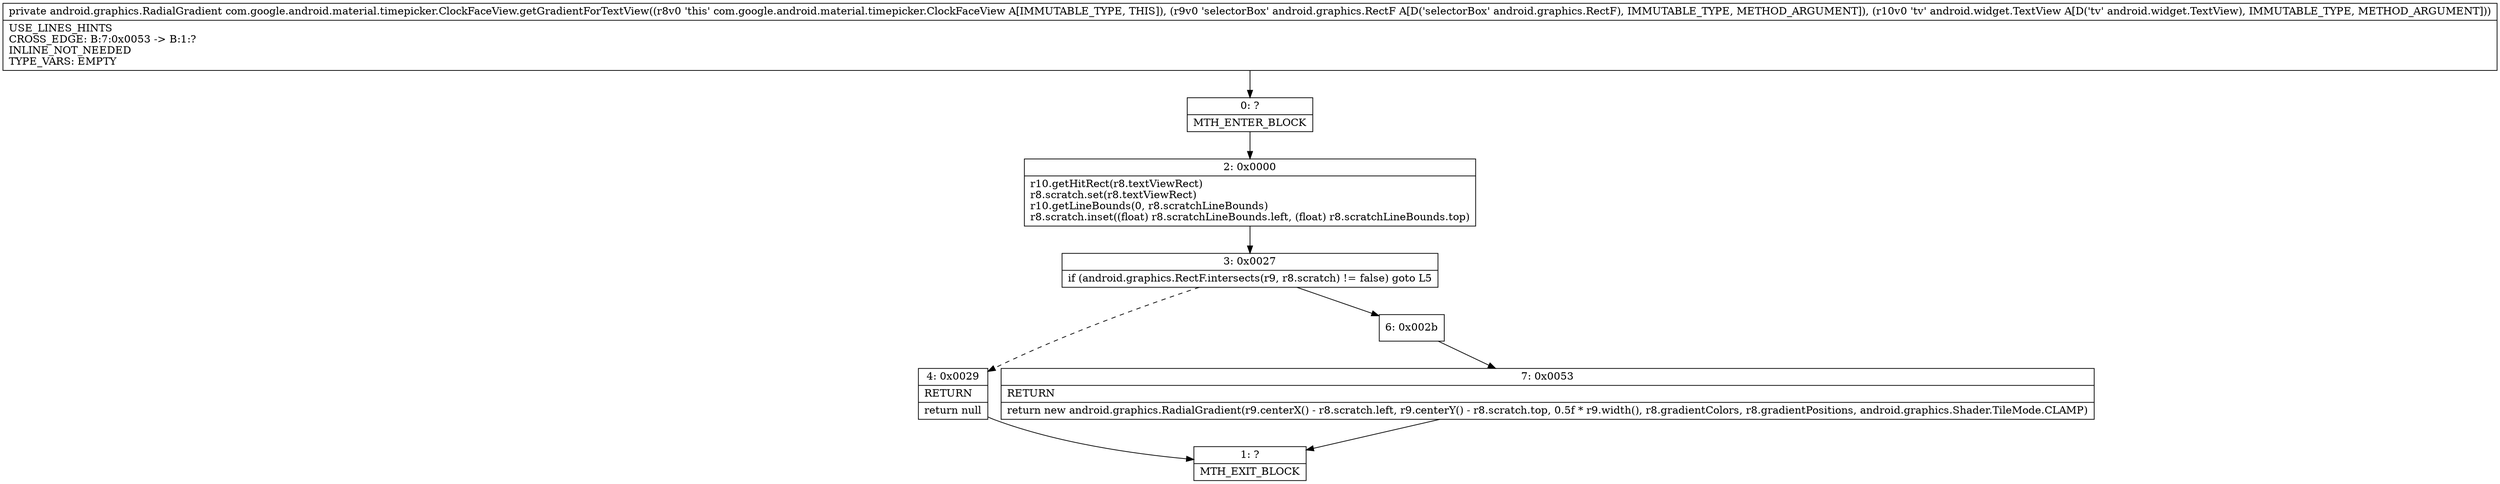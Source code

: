 digraph "CFG forcom.google.android.material.timepicker.ClockFaceView.getGradientForTextView(Landroid\/graphics\/RectF;Landroid\/widget\/TextView;)Landroid\/graphics\/RadialGradient;" {
Node_0 [shape=record,label="{0\:\ ?|MTH_ENTER_BLOCK\l}"];
Node_2 [shape=record,label="{2\:\ 0x0000|r10.getHitRect(r8.textViewRect)\lr8.scratch.set(r8.textViewRect)\lr10.getLineBounds(0, r8.scratchLineBounds)\lr8.scratch.inset((float) r8.scratchLineBounds.left, (float) r8.scratchLineBounds.top)\l}"];
Node_3 [shape=record,label="{3\:\ 0x0027|if (android.graphics.RectF.intersects(r9, r8.scratch) != false) goto L5\l}"];
Node_4 [shape=record,label="{4\:\ 0x0029|RETURN\l|return null\l}"];
Node_1 [shape=record,label="{1\:\ ?|MTH_EXIT_BLOCK\l}"];
Node_6 [shape=record,label="{6\:\ 0x002b}"];
Node_7 [shape=record,label="{7\:\ 0x0053|RETURN\l|return new android.graphics.RadialGradient(r9.centerX() \- r8.scratch.left, r9.centerY() \- r8.scratch.top, 0.5f * r9.width(), r8.gradientColors, r8.gradientPositions, android.graphics.Shader.TileMode.CLAMP)\l}"];
MethodNode[shape=record,label="{private android.graphics.RadialGradient com.google.android.material.timepicker.ClockFaceView.getGradientForTextView((r8v0 'this' com.google.android.material.timepicker.ClockFaceView A[IMMUTABLE_TYPE, THIS]), (r9v0 'selectorBox' android.graphics.RectF A[D('selectorBox' android.graphics.RectF), IMMUTABLE_TYPE, METHOD_ARGUMENT]), (r10v0 'tv' android.widget.TextView A[D('tv' android.widget.TextView), IMMUTABLE_TYPE, METHOD_ARGUMENT]))  | USE_LINES_HINTS\lCROSS_EDGE: B:7:0x0053 \-\> B:1:?\lINLINE_NOT_NEEDED\lTYPE_VARS: EMPTY\l}"];
MethodNode -> Node_0;Node_0 -> Node_2;
Node_2 -> Node_3;
Node_3 -> Node_4[style=dashed];
Node_3 -> Node_6;
Node_4 -> Node_1;
Node_6 -> Node_7;
Node_7 -> Node_1;
}

